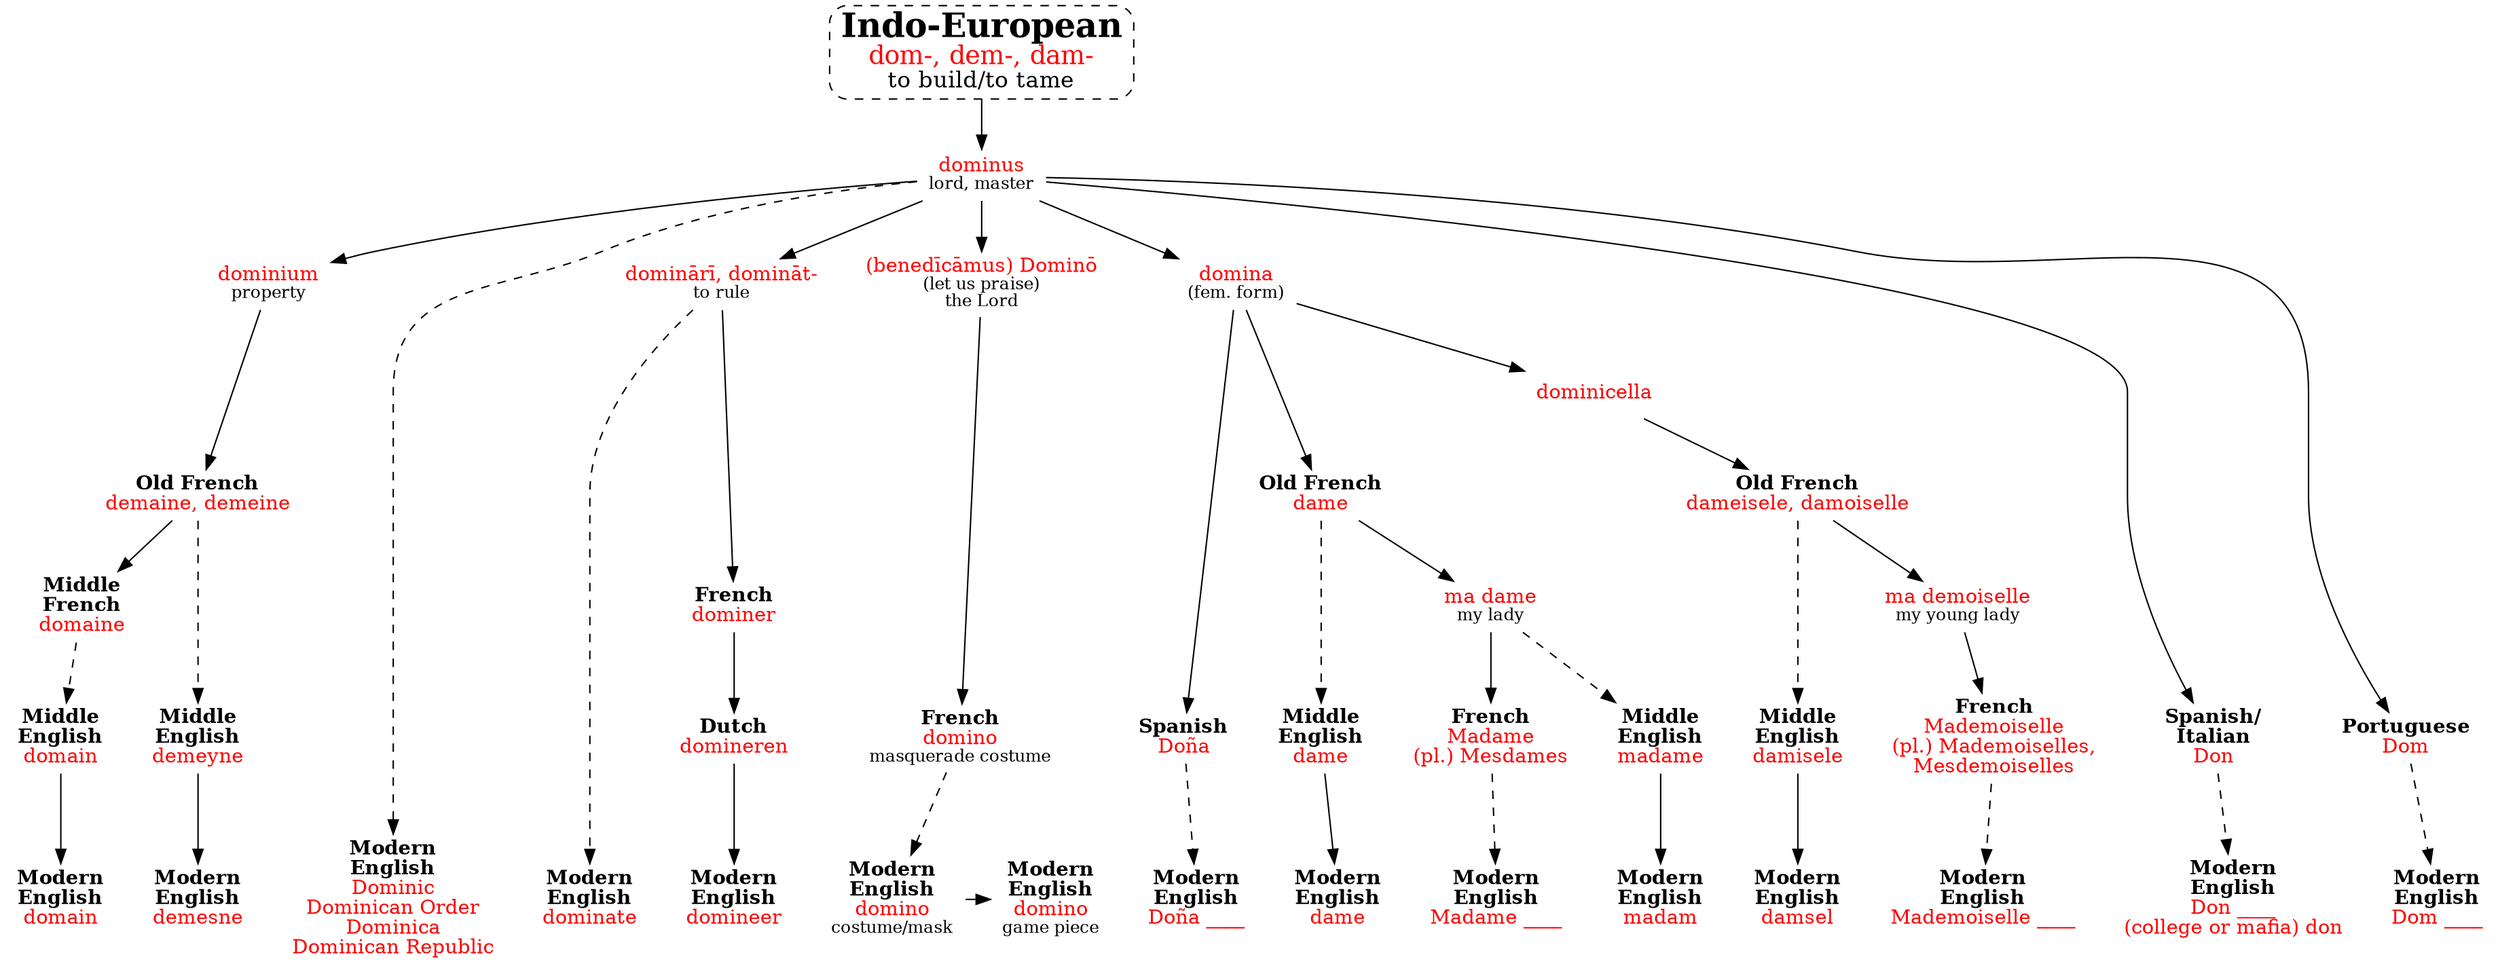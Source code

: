 strict digraph {
/* sources: WiS, Ayto, Barn */
node [shape=none]

dam [label=<<font point-size="24"><b>Indo-European</b></font><br/><font point-size="18" color="red">dom-, dem-, dam-</font><br/><font point-size="16">to build/to tame</font>> shape=box style="dashed,rounded" URL="dom-build0.svg" tooltip=""]

dominusL [label=<<font color="red">dominus</font><br/><font point-size="12">lord, master</font>>]
dam -> dominusL

/* domain, demesne */
dominiumL [label=<<font color="red">dominium</font><br/><font point-size="12">property</font>>]
demaineOF [label=<<b>Old French</b><br/><font color="red">demaine, demeine</font>>]
domaineMF [label=<<b>Middle<br/>French</b><br/><font color="red">domaine</font>>] // consciously altered to match Latin
domainME [label=<<b>Middle<br/>English</b><br/><font color="red">domain</font>>]
domain [label=<<b>Modern<br/>English</b><br/><font color="red">domain</font>>]
dominusL -> dominiumL -> demaineOF -> domaineMF // dominium -> demaine borrowing?
domaineMF -> domainME [style=dashed]
domainME -> domain
demeyneME [label=<<b>Middle<br/>English</b><br/><font color="red">demeyne</font>>]
demesne [label=<<b>Modern<br/>English</b><br/><font color="red">demesne</font>>]
demaineOF -> demeyneME [style=dashed]
demeyneME -> demesne

/* Dominic (also Domingo) */
dominic [label=<<b>Modern<br/>English</b><br/><font color="red">Dominic<br/>Dominican Order<br/>Dominica<br/>Dominican Republic</font>>]
dominusL -> dominic [style=dashed]

/* dominate (also domiant, dominatrix) */
dominariL [label=<<font color="red">dominārī, domināt-</font><br/><font point-size="12">to rule</font>>] // deponent?
dominate [label=<<b>Modern<br/>English</b><br/><font color="red">dominate</font>>]
dominusL -> dominariL
dominariL -> dominate [style=dashed]

/* domineer */
dominerF [label=<<b>French</b><br/><font color="red">dominer</font>>]
dominerenD [label=<<b>Dutch</b><br/><font color="red">domineren</font>>]
domineer [label=<<b>Modern<br/>English</b><br/><font color="red">domineer</font>>]
dominariL -> dominerF
dominerF -> dominerenD -> domineer [sytle=dashed weight=2]

/* domino */
dominoL [label=<<font color="red">(benedīcāmus) Dominō</font><br/><font point-size="12">(let us praise)<br/>the Lord</font>>]
dominoF [label=<<b>French</b><br/><font color="red">domino</font><br/><font point-size="12">masquerade costume</font>>] // why?
domino1 [label=<<b>Modern<br/>English</b><br/><font color="red">domino</font><br/><font point-size="12">costume/mask</font>>]
domino2 [label=<<b>Modern<br/>English</b><br/><font color="red">domino</font><br/><font point-size="12">game piece</font>>] // because dots look like eye holes
dominusL -> dominoL -> dominoF
dominoF -> domino1 [style=dashed]
domino1 -> domino2

/* Don, Doña, Dom */
dominaL [label=<<font color="red">domina</font><br/><font point-size="12">(fem. form)</font>>]
donS [label=<<b>Spanish/<br/>Italian</b><br/><font color="red">Don</font>>]
donyaS [label=<<b>Spanish</b><br/><font color="red">Doña</font>>] // or make these 1 node with table?
don [label=<<b>Modern<br/>English</b><br/><font color="red">Don ____<br/>(college or mafia) don</font>>]
donya [label=<<b>Modern<br/>English</b><br/><font color="red">Doña ____</font>>]
dominusL -> donS
dominusL -> dominaL -> donyaS
donS -> don [style=dashed]
donyaS -> donya [style=dashed]
domP [label=<<b>Portuguese</b><br/><font color="red">Dom</font>>]
dom [label=<<b>Modern<br/>English</b><br/><font color="red">Dom ____</font>>]
dominusL -> domP
domP -> dom [style=dashed]

/* dame, Madame, madam, omitted: dam */
dameOF [label=<<b>Old French</b><br/><font color="red">dame</font>>]
dameME [label=<<b>Middle<br/>English</b><br/><font color="red">dame</font>>]
dame [label=<<b>Modern<br/>English</b><br/><font color="red">dame</font>>]
dominaL -> dameOF
dameOF -> dameME [style=dashed]
dameME -> dame
madameOF [label=<<font color="red">ma dame</font><br/><font point-size="12">my lady</font>>]
madameF [label=<<b>French</b><br/><font color="red">Madame<br/>(pl.) Mesdames</font>>]
madame [label=<<b>Modern<br/>English</b><br/><font color="red">Madame ____</font>>]
madameME [label=<<b>Middle<br/>English</b><br/><font color="red">madame</font>>]
madam [label=<<b>Modern<br/>English</b><br/><font color="red">madam</font>>]
dameOF -> madameOF -> madameF
madameF -> madame [style=dashed]
madameOF -> madameME [style=dashed]
madameME -> madam

/* damsel, Mademoiselle */
dominicellaL [label=<<font color="red">dominicella</font>>] // unattested
dameiseleOF [label=<<b>Old French</b><br/><font color="red">dameisele, damoiselle</font>>]
damiseleME [label=<<b>Middle<br/>English</b><br/><font color="red">damisele</font>>]
damsel [label=<<b>Modern<br/>English</b><br/><font color="red">damsel</font>>]
dominaL -> dominicellaL -> dameiseleOF
dameiseleOF -> damiseleME [style=dashed]
damiseleME -> damsel
mademoiselleOF [label=<<font color="red">ma demoiselle</font><br/><font point-size="12">my young lady</font>>]
mademoiselleF [label=<<b>French</b><br/><font color="red">Mademoiselle<br/>(pl.) Mademoiselles,<br/>Mesdemoiselles</font>>]
mademoiselle [label=<<b>Modern<br/>English</b><br/><font color="red">Mademoiselle ____</font>>]
dameiseleOF -> mademoiselleOF -> mademoiselleF
mademoiselleF -> mademoiselle [style=dashed]


{rank=same domainME demeyneME dameME dominerenD dominoF donyaS donS domP}
{rank=same dominiumL dominariL dominoL dominaL}
{rank=sink domain demesne dominic dominate domineer domino1 domino2 don donya dom dame madame madam damsel mademoiselle}
}